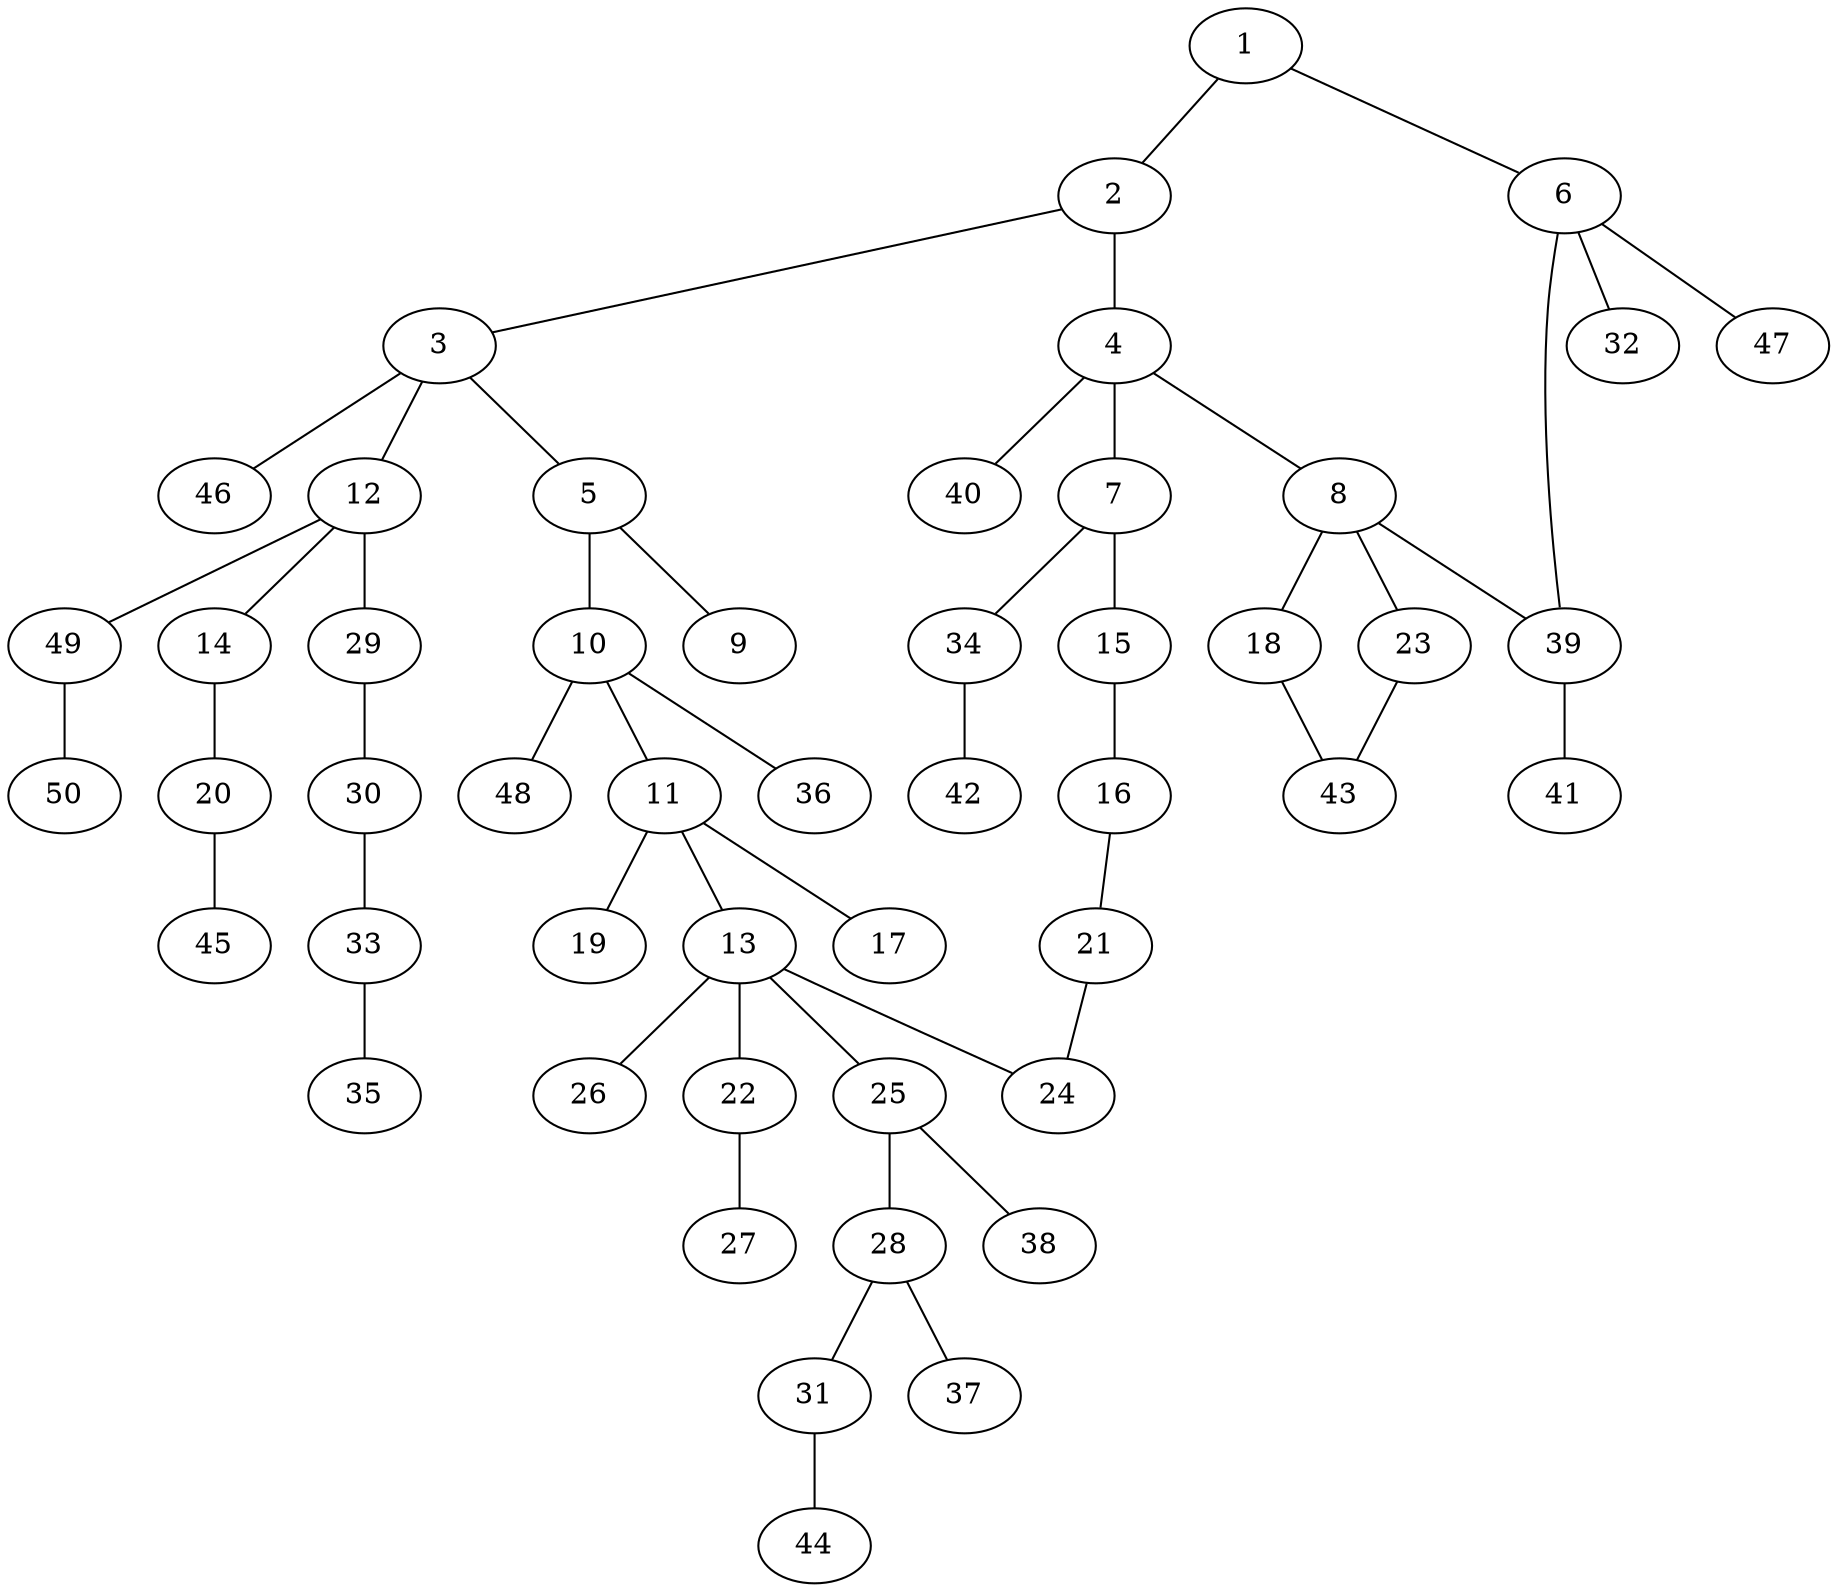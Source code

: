 graph graphname {1--2
1--6
2--3
2--4
3--5
3--12
3--46
4--7
4--8
4--40
5--9
5--10
6--32
6--39
6--47
7--15
7--34
8--18
8--23
8--39
10--11
10--36
10--48
11--13
11--17
11--19
12--14
12--29
12--49
13--22
13--24
13--25
13--26
14--20
15--16
16--21
18--43
20--45
21--24
22--27
23--43
25--28
25--38
28--31
28--37
29--30
30--33
31--44
33--35
34--42
39--41
49--50
}